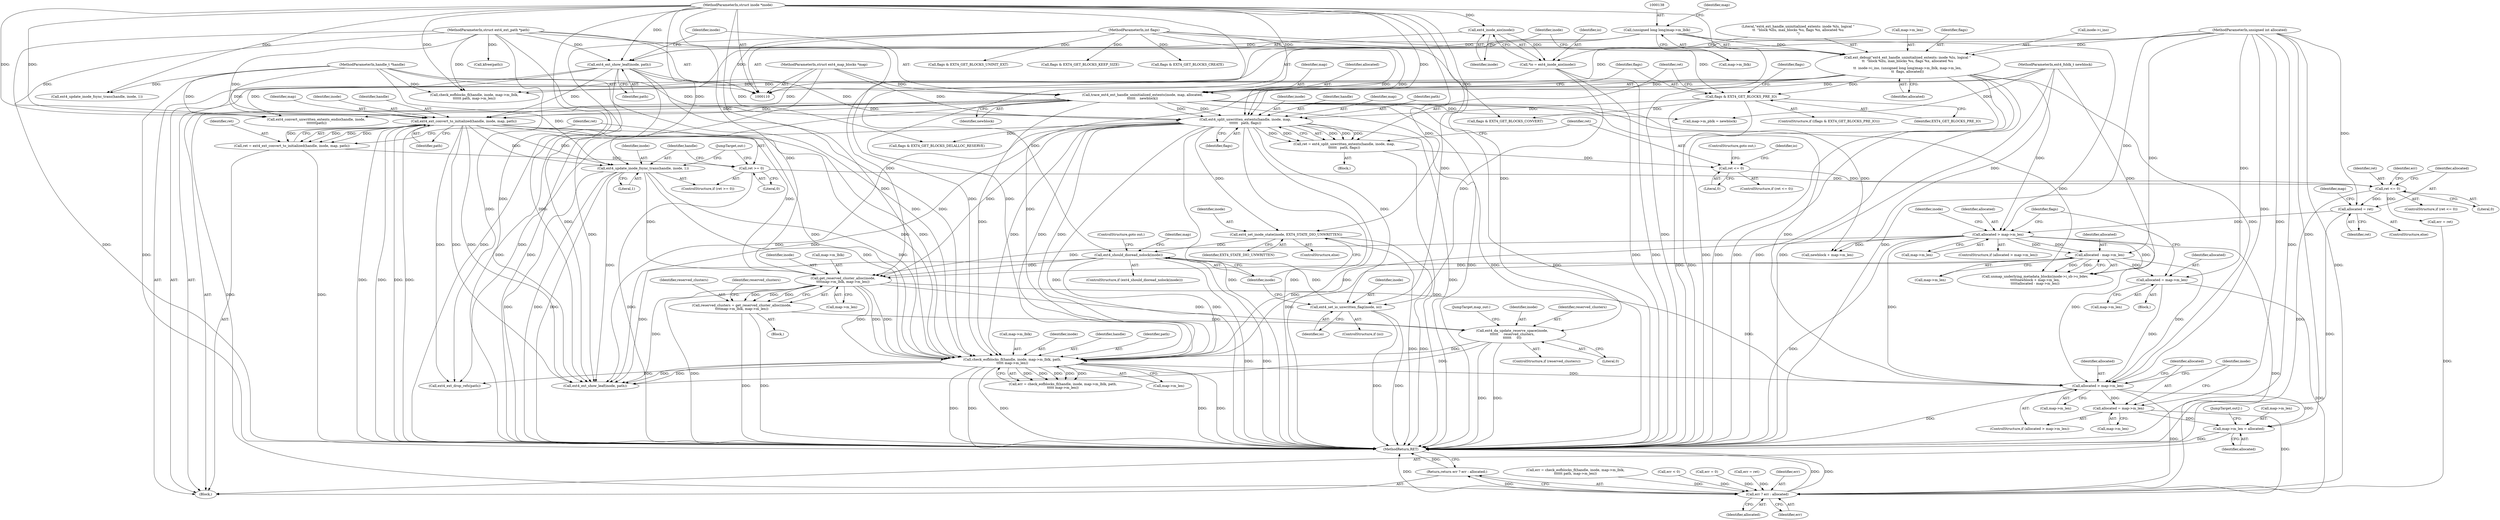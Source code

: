 digraph "0_linux_dee1f973ca341c266229faa5a1a5bb268bed3531_0@API" {
"1000367" [label="(Call,allocated = map->m_len)"];
"1000362" [label="(Call,allocated > map->m_len)"];
"1000281" [label="(Call,allocated > map->m_len)"];
"1000272" [label="(Call,allocated = ret)"];
"1000263" [label="(Call,ret <= 0)"];
"1000254" [label="(Call,ret >= 0)"];
"1000246" [label="(Call,ret = ext4_ext_convert_to_initialized(handle, inode, map, path))"];
"1000248" [label="(Call,ext4_ext_convert_to_initialized(handle, inode, map, path))"];
"1000111" [label="(MethodParameterIn,handle_t *handle)"];
"1000150" [label="(Call,trace_ext4_ext_handle_uninitialized_extents(inode, map, allocated,\n\t\t\t\t\t\t    newblock))"];
"1000147" [label="(Call,ext4_ext_show_leaf(inode, path))"];
"1000130" [label="(Call,ext4_inode_aio(inode))"];
"1000112" [label="(MethodParameterIn,struct inode *inode)"];
"1000114" [label="(MethodParameterIn,struct ext4_ext_path *path)"];
"1000113" [label="(MethodParameterIn,struct ext4_map_blocks *map)"];
"1000132" [label="(Call,ext_debug(\"ext4_ext_handle_uninitialized_extents: inode %lu, logical \"\n\t\t  \"block %llu, max_blocks %u, flags %x, allocated %u\n\",\n\t\t  inode->i_ino, (unsigned long long)map->m_lblk, map->m_len,\n\t\t  flags, allocated))"];
"1000137" [label="(Call,(unsigned long long)map->m_lblk)"];
"1000115" [label="(MethodParameterIn,int flags)"];
"1000116" [label="(MethodParameterIn,unsigned int allocated)"];
"1000117" [label="(MethodParameterIn,ext4_fsblk_t newblock)"];
"1000169" [label="(Call,ret <= 0)"];
"1000160" [label="(Call,ret = ext4_split_unwritten_extents(handle, inode, map,\n\t\t\t\t\t\t   path, flags))"];
"1000162" [label="(Call,ext4_split_unwritten_extents(handle, inode, map,\n\t\t\t\t\t\t   path, flags))"];
"1000156" [label="(Call,flags & EXT4_GET_BLOCKS_PRE_IO)"];
"1000303" [label="(Call,allocated = map->m_len)"];
"1000298" [label="(Call,allocated - map->m_len)"];
"1000345" [label="(Call,check_eofblocks_fl(handle, inode, map->m_lblk, path,\n\t\t\t\t\t map->m_len))"];
"1000257" [label="(Call,ext4_update_inode_fsync_trans(handle, inode, 1))"];
"1000183" [label="(Call,ext4_should_dioread_nolock(inode))"];
"1000179" [label="(Call,ext4_set_inode_state(inode, EXT4_STATE_DIO_UNWRITTEN))"];
"1000175" [label="(Call,ext4_set_io_unwritten_flag(inode, io))"];
"1000128" [label="(Call,*io = ext4_inode_aio(inode))"];
"1000316" [label="(Call,get_reserved_cluster_alloc(inode,\n\t\t\t\tmap->m_lblk, map->m_len))"];
"1000326" [label="(Call,ext4_da_update_reserve_space(inode,\n\t\t\t\t\t\t     reserved_clusters,\n\t\t\t\t\t\t     0))"];
"1000314" [label="(Call,reserved_clusters = get_reserved_cluster_alloc(inode,\n\t\t\t\tmap->m_lblk, map->m_len))"];
"1000380" [label="(Call,map->m_len = allocated)"];
"1000394" [label="(Call,err ? err : allocated)"];
"1000393" [label="(Return,return err ? err : allocated;)"];
"1000310" [label="(Identifier,flags)"];
"1000318" [label="(Call,map->m_lblk)"];
"1000181" [label="(Identifier,EXT4_STATE_DIO_UNWRITTEN)"];
"1000139" [label="(Call,map->m_lblk)"];
"1000177" [label="(Identifier,io)"];
"1000115" [label="(MethodParameterIn,int flags)"];
"1000321" [label="(Call,map->m_len)"];
"1000272" [label="(Call,allocated = ret)"];
"1000384" [label="(Identifier,allocated)"];
"1000113" [label="(MethodParameterIn,struct ext4_map_blocks *map)"];
"1000324" [label="(ControlStructure,if (reserved_clusters))"];
"1000325" [label="(Identifier,reserved_clusters)"];
"1000328" [label="(Identifier,reserved_clusters)"];
"1000268" [label="(Identifier,err)"];
"1000398" [label="(MethodReturn,RET)"];
"1000149" [label="(Identifier,path)"];
"1000264" [label="(Identifier,ret)"];
"1000348" [label="(Call,map->m_lblk)"];
"1000182" [label="(ControlStructure,if (ext4_should_dioread_nolock(inode)))"];
"1000343" [label="(Call,err = check_eofblocks_fl(handle, inode, map->m_lblk, path,\n\t\t\t\t\t map->m_len))"];
"1000262" [label="(ControlStructure,if (ret <= 0))"];
"1000312" [label="(Block,)"];
"1000157" [label="(Identifier,flags)"];
"1000131" [label="(Identifier,inode)"];
"1000259" [label="(Identifier,inode)"];
"1000397" [label="(Identifier,allocated)"];
"1000293" [label="(Call,newblock + map->m_len)"];
"1000211" [label="(Call,err = check_eofblocks_fl(handle, inode, map->m_lblk,\n\t\t\t\t\t\t path, map->m_len))"];
"1000253" [label="(ControlStructure,if (ret >= 0))"];
"1000248" [label="(Call,ext4_ext_convert_to_initialized(handle, inode, map, path))"];
"1000277" [label="(Identifier,map)"];
"1000158" [label="(Identifier,EXT4_GET_BLOCKS_PRE_IO)"];
"1000132" [label="(Call,ext_debug(\"ext4_ext_handle_uninitialized_extents: inode %lu, logical \"\n\t\t  \"block %llu, max_blocks %u, flags %x, allocated %u\n\",\n\t\t  inode->i_ino, (unsigned long long)map->m_lblk, map->m_len,\n\t\t  flags, allocated))"];
"1000286" [label="(Block,)"];
"1000159" [label="(Block,)"];
"1000183" [label="(Call,ext4_should_dioread_nolock(inode))"];
"1000184" [label="(Identifier,inode)"];
"1000161" [label="(Identifier,ret)"];
"1000146" [label="(Identifier,allocated)"];
"1000352" [label="(Call,map->m_len)"];
"1000338" [label="(Call,flags & EXT4_GET_BLOCKS_KEEP_SIZE)"];
"1000178" [label="(ControlStructure,else)"];
"1000375" [label="(Call,map->m_pblk = newblock)"];
"1000369" [label="(Call,map->m_len)"];
"1000385" [label="(JumpTarget,out2:)"];
"1000317" [label="(Identifier,inode)"];
"1000255" [label="(Identifier,ret)"];
"1000187" [label="(Identifier,map)"];
"1000394" [label="(Call,err ? err : allocated)"];
"1000265" [label="(Literal,0)"];
"1000190" [label="(ControlStructure,goto out;)"];
"1000258" [label="(Identifier,handle)"];
"1000251" [label="(Identifier,map)"];
"1000160" [label="(Call,ret = ext4_split_unwritten_extents(handle, inode, map,\n\t\t\t\t\t\t   path, flags))"];
"1000166" [label="(Identifier,path)"];
"1000129" [label="(Identifier,io)"];
"1000396" [label="(Identifier,err)"];
"1000174" [label="(Identifier,io)"];
"1000356" [label="(Call,err < 0)"];
"1000153" [label="(Identifier,allocated)"];
"1000167" [label="(Identifier,flags)"];
"1000130" [label="(Call,ext4_inode_aio(inode))"];
"1000235" [label="(Call,flags & EXT4_GET_BLOCKS_CREATE)"];
"1000304" [label="(Identifier,allocated)"];
"1000170" [label="(Identifier,ret)"];
"1000168" [label="(ControlStructure,if (ret <= 0))"];
"1000300" [label="(Call,map->m_len)"];
"1000330" [label="(JumpTarget,map_out:)"];
"1000180" [label="(Identifier,inode)"];
"1000373" [label="(Identifier,inode)"];
"1000361" [label="(ControlStructure,if (allocated > map->m_len))"];
"1000133" [label="(Literal,\"ext4_ext_handle_uninitialized_extents: inode %lu, logical \"\n\t\t  \"block %llu, max_blocks %u, flags %x, allocated %u\n\")"];
"1000252" [label="(Identifier,path)"];
"1000368" [label="(Identifier,allocated)"];
"1000345" [label="(Call,check_eofblocks_fl(handle, inode, map->m_lblk, path,\n\t\t\t\t\t map->m_len))"];
"1000314" [label="(Call,reserved_clusters = get_reserved_cluster_alloc(inode,\n\t\t\t\tmap->m_lblk, map->m_len))"];
"1000287" [label="(Call,unmap_underlying_metadata_blocks(inode->i_sb->s_bdev,\n\t\t\t\t\tnewblock + map->m_len,\n\t\t\t\t\tallocated - map->m_len))"];
"1000362" [label="(Call,allocated > map->m_len)"];
"1000267" [label="(Call,err = ret)"];
"1000112" [label="(MethodParameterIn,struct inode *inode)"];
"1000154" [label="(Identifier,newblock)"];
"1000347" [label="(Identifier,inode)"];
"1000193" [label="(Identifier,flags)"];
"1000263" [label="(Call,ret <= 0)"];
"1000118" [label="(Block,)"];
"1000213" [label="(Call,check_eofblocks_fl(handle, inode, map->m_lblk,\n\t\t\t\t\t\t path, map->m_len))"];
"1000155" [label="(ControlStructure,if ((flags & EXT4_GET_BLOCKS_PRE_IO)))"];
"1000111" [label="(MethodParameterIn,handle_t *handle)"];
"1000145" [label="(Identifier,flags)"];
"1000137" [label="(Call,(unsigned long long)map->m_lblk)"];
"1000381" [label="(Call,map->m_len)"];
"1000283" [label="(Call,map->m_len)"];
"1000281" [label="(Call,allocated > map->m_len)"];
"1000367" [label="(Call,allocated = map->m_len)"];
"1000315" [label="(Identifier,reserved_clusters)"];
"1000162" [label="(Call,ext4_split_unwritten_extents(handle, inode, map,\n\t\t\t\t\t\t   path, flags))"];
"1000261" [label="(JumpTarget,out:)"];
"1000117" [label="(MethodParameterIn,ext4_fsblk_t newblock)"];
"1000152" [label="(Identifier,map)"];
"1000303" [label="(Call,allocated = map->m_len)"];
"1000393" [label="(Return,return err ? err : allocated;)"];
"1000273" [label="(Identifier,allocated)"];
"1000389" [label="(Call,ext4_ext_drop_refs(path))"];
"1000164" [label="(Identifier,inode)"];
"1000147" [label="(Call,ext4_ext_show_leaf(inode, path))"];
"1000299" [label="(Identifier,allocated)"];
"1000298" [label="(Call,allocated - map->m_len)"];
"1000247" [label="(Identifier,ret)"];
"1000316" [label="(Call,get_reserved_cluster_alloc(inode,\n\t\t\t\tmap->m_lblk, map->m_len))"];
"1000391" [label="(Call,kfree(path))"];
"1000192" [label="(Call,flags & EXT4_GET_BLOCKS_CONVERT)"];
"1000271" [label="(ControlStructure,else)"];
"1000179" [label="(Call,ext4_set_inode_state(inode, EXT4_STATE_DIO_UNWRITTEN))"];
"1000124" [label="(Call,err = 0)"];
"1000169" [label="(Call,ret <= 0)"];
"1000290" [label="(Identifier,inode)"];
"1000134" [label="(Call,inode->i_ino)"];
"1000207" [label="(Call,ext4_update_inode_fsync_trans(handle, inode, 1))"];
"1000364" [label="(Call,map->m_len)"];
"1000128" [label="(Call,*io = ext4_inode_aio(inode))"];
"1000309" [label="(Call,flags & EXT4_GET_BLOCKS_DELALLOC_RESERVE)"];
"1000346" [label="(Identifier,handle)"];
"1000175" [label="(Call,ext4_set_io_unwritten_flag(inode, io))"];
"1000250" [label="(Identifier,inode)"];
"1000280" [label="(ControlStructure,if (allocated > map->m_len))"];
"1000260" [label="(Literal,1)"];
"1000224" [label="(Call,err = ret)"];
"1000329" [label="(Literal,0)"];
"1000305" [label="(Call,map->m_len)"];
"1000116" [label="(MethodParameterIn,unsigned int allocated)"];
"1000114" [label="(MethodParameterIn,struct ext4_ext_path *path)"];
"1000256" [label="(Literal,0)"];
"1000171" [label="(Literal,0)"];
"1000372" [label="(Call,ext4_ext_show_leaf(inode, path))"];
"1000156" [label="(Call,flags & EXT4_GET_BLOCKS_PRE_IO)"];
"1000173" [label="(ControlStructure,if (io))"];
"1000172" [label="(ControlStructure,goto out;)"];
"1000246" [label="(Call,ret = ext4_ext_convert_to_initialized(handle, inode, map, path))"];
"1000198" [label="(Call,ext4_convert_unwritten_extents_endio(handle, inode,\n \t\t\t\t\t\t\tpath))"];
"1000163" [label="(Identifier,handle)"];
"1000351" [label="(Identifier,path)"];
"1000257" [label="(Call,ext4_update_inode_fsync_trans(handle, inode, 1))"];
"1000326" [label="(Call,ext4_da_update_reserve_space(inode,\n\t\t\t\t\t\t     reserved_clusters,\n\t\t\t\t\t\t     0))"];
"1000148" [label="(Identifier,inode)"];
"1000176" [label="(Identifier,inode)"];
"1000363" [label="(Identifier,allocated)"];
"1000380" [label="(Call,map->m_len = allocated)"];
"1000151" [label="(Identifier,inode)"];
"1000142" [label="(Call,map->m_len)"];
"1000249" [label="(Identifier,handle)"];
"1000143" [label="(Identifier,map)"];
"1000229" [label="(Call,flags & EXT4_GET_BLOCKS_UNINIT_EXT)"];
"1000395" [label="(Identifier,err)"];
"1000327" [label="(Identifier,inode)"];
"1000165" [label="(Identifier,map)"];
"1000150" [label="(Call,trace_ext4_ext_handle_uninitialized_extents(inode, map, allocated,\n\t\t\t\t\t\t    newblock))"];
"1000254" [label="(Call,ret >= 0)"];
"1000274" [label="(Identifier,ret)"];
"1000282" [label="(Identifier,allocated)"];
"1000367" -> "1000361"  [label="AST: "];
"1000367" -> "1000369"  [label="CFG: "];
"1000368" -> "1000367"  [label="AST: "];
"1000369" -> "1000367"  [label="AST: "];
"1000373" -> "1000367"  [label="CFG: "];
"1000362" -> "1000367"  [label="DDG: "];
"1000116" -> "1000367"  [label="DDG: "];
"1000367" -> "1000380"  [label="DDG: "];
"1000367" -> "1000394"  [label="DDG: "];
"1000362" -> "1000361"  [label="AST: "];
"1000362" -> "1000364"  [label="CFG: "];
"1000363" -> "1000362"  [label="AST: "];
"1000364" -> "1000362"  [label="AST: "];
"1000368" -> "1000362"  [label="CFG: "];
"1000373" -> "1000362"  [label="CFG: "];
"1000362" -> "1000398"  [label="DDG: "];
"1000281" -> "1000362"  [label="DDG: "];
"1000281" -> "1000362"  [label="DDG: "];
"1000303" -> "1000362"  [label="DDG: "];
"1000150" -> "1000362"  [label="DDG: "];
"1000116" -> "1000362"  [label="DDG: "];
"1000132" -> "1000362"  [label="DDG: "];
"1000345" -> "1000362"  [label="DDG: "];
"1000316" -> "1000362"  [label="DDG: "];
"1000298" -> "1000362"  [label="DDG: "];
"1000362" -> "1000380"  [label="DDG: "];
"1000362" -> "1000394"  [label="DDG: "];
"1000281" -> "1000280"  [label="AST: "];
"1000281" -> "1000283"  [label="CFG: "];
"1000282" -> "1000281"  [label="AST: "];
"1000283" -> "1000281"  [label="AST: "];
"1000290" -> "1000281"  [label="CFG: "];
"1000310" -> "1000281"  [label="CFG: "];
"1000281" -> "1000398"  [label="DDG: "];
"1000272" -> "1000281"  [label="DDG: "];
"1000116" -> "1000281"  [label="DDG: "];
"1000132" -> "1000281"  [label="DDG: "];
"1000281" -> "1000287"  [label="DDG: "];
"1000281" -> "1000293"  [label="DDG: "];
"1000281" -> "1000298"  [label="DDG: "];
"1000281" -> "1000298"  [label="DDG: "];
"1000281" -> "1000316"  [label="DDG: "];
"1000281" -> "1000345"  [label="DDG: "];
"1000281" -> "1000394"  [label="DDG: "];
"1000272" -> "1000271"  [label="AST: "];
"1000272" -> "1000274"  [label="CFG: "];
"1000273" -> "1000272"  [label="AST: "];
"1000274" -> "1000272"  [label="AST: "];
"1000277" -> "1000272"  [label="CFG: "];
"1000272" -> "1000398"  [label="DDG: "];
"1000263" -> "1000272"  [label="DDG: "];
"1000116" -> "1000272"  [label="DDG: "];
"1000263" -> "1000262"  [label="AST: "];
"1000263" -> "1000265"  [label="CFG: "];
"1000264" -> "1000263"  [label="AST: "];
"1000265" -> "1000263"  [label="AST: "];
"1000268" -> "1000263"  [label="CFG: "];
"1000273" -> "1000263"  [label="CFG: "];
"1000263" -> "1000398"  [label="DDG: "];
"1000254" -> "1000263"  [label="DDG: "];
"1000169" -> "1000263"  [label="DDG: "];
"1000263" -> "1000267"  [label="DDG: "];
"1000254" -> "1000253"  [label="AST: "];
"1000254" -> "1000256"  [label="CFG: "];
"1000255" -> "1000254"  [label="AST: "];
"1000256" -> "1000254"  [label="AST: "];
"1000258" -> "1000254"  [label="CFG: "];
"1000261" -> "1000254"  [label="CFG: "];
"1000254" -> "1000398"  [label="DDG: "];
"1000246" -> "1000254"  [label="DDG: "];
"1000246" -> "1000118"  [label="AST: "];
"1000246" -> "1000248"  [label="CFG: "];
"1000247" -> "1000246"  [label="AST: "];
"1000248" -> "1000246"  [label="AST: "];
"1000255" -> "1000246"  [label="CFG: "];
"1000246" -> "1000398"  [label="DDG: "];
"1000248" -> "1000246"  [label="DDG: "];
"1000248" -> "1000246"  [label="DDG: "];
"1000248" -> "1000246"  [label="DDG: "];
"1000248" -> "1000246"  [label="DDG: "];
"1000248" -> "1000252"  [label="CFG: "];
"1000249" -> "1000248"  [label="AST: "];
"1000250" -> "1000248"  [label="AST: "];
"1000251" -> "1000248"  [label="AST: "];
"1000252" -> "1000248"  [label="AST: "];
"1000248" -> "1000398"  [label="DDG: "];
"1000248" -> "1000398"  [label="DDG: "];
"1000248" -> "1000398"  [label="DDG: "];
"1000248" -> "1000398"  [label="DDG: "];
"1000111" -> "1000248"  [label="DDG: "];
"1000150" -> "1000248"  [label="DDG: "];
"1000150" -> "1000248"  [label="DDG: "];
"1000112" -> "1000248"  [label="DDG: "];
"1000113" -> "1000248"  [label="DDG: "];
"1000147" -> "1000248"  [label="DDG: "];
"1000114" -> "1000248"  [label="DDG: "];
"1000248" -> "1000257"  [label="DDG: "];
"1000248" -> "1000257"  [label="DDG: "];
"1000248" -> "1000316"  [label="DDG: "];
"1000248" -> "1000345"  [label="DDG: "];
"1000248" -> "1000345"  [label="DDG: "];
"1000248" -> "1000345"  [label="DDG: "];
"1000248" -> "1000372"  [label="DDG: "];
"1000248" -> "1000372"  [label="DDG: "];
"1000248" -> "1000389"  [label="DDG: "];
"1000111" -> "1000110"  [label="AST: "];
"1000111" -> "1000398"  [label="DDG: "];
"1000111" -> "1000162"  [label="DDG: "];
"1000111" -> "1000198"  [label="DDG: "];
"1000111" -> "1000207"  [label="DDG: "];
"1000111" -> "1000213"  [label="DDG: "];
"1000111" -> "1000257"  [label="DDG: "];
"1000111" -> "1000345"  [label="DDG: "];
"1000150" -> "1000118"  [label="AST: "];
"1000150" -> "1000154"  [label="CFG: "];
"1000151" -> "1000150"  [label="AST: "];
"1000152" -> "1000150"  [label="AST: "];
"1000153" -> "1000150"  [label="AST: "];
"1000154" -> "1000150"  [label="AST: "];
"1000157" -> "1000150"  [label="CFG: "];
"1000150" -> "1000398"  [label="DDG: "];
"1000150" -> "1000398"  [label="DDG: "];
"1000150" -> "1000398"  [label="DDG: "];
"1000147" -> "1000150"  [label="DDG: "];
"1000112" -> "1000150"  [label="DDG: "];
"1000113" -> "1000150"  [label="DDG: "];
"1000132" -> "1000150"  [label="DDG: "];
"1000116" -> "1000150"  [label="DDG: "];
"1000117" -> "1000150"  [label="DDG: "];
"1000150" -> "1000162"  [label="DDG: "];
"1000150" -> "1000162"  [label="DDG: "];
"1000150" -> "1000198"  [label="DDG: "];
"1000150" -> "1000287"  [label="DDG: "];
"1000150" -> "1000293"  [label="DDG: "];
"1000150" -> "1000345"  [label="DDG: "];
"1000150" -> "1000372"  [label="DDG: "];
"1000150" -> "1000375"  [label="DDG: "];
"1000150" -> "1000394"  [label="DDG: "];
"1000147" -> "1000118"  [label="AST: "];
"1000147" -> "1000149"  [label="CFG: "];
"1000148" -> "1000147"  [label="AST: "];
"1000149" -> "1000147"  [label="AST: "];
"1000151" -> "1000147"  [label="CFG: "];
"1000147" -> "1000398"  [label="DDG: "];
"1000130" -> "1000147"  [label="DDG: "];
"1000112" -> "1000147"  [label="DDG: "];
"1000114" -> "1000147"  [label="DDG: "];
"1000147" -> "1000162"  [label="DDG: "];
"1000147" -> "1000198"  [label="DDG: "];
"1000147" -> "1000345"  [label="DDG: "];
"1000147" -> "1000372"  [label="DDG: "];
"1000130" -> "1000128"  [label="AST: "];
"1000130" -> "1000131"  [label="CFG: "];
"1000131" -> "1000130"  [label="AST: "];
"1000128" -> "1000130"  [label="CFG: "];
"1000130" -> "1000128"  [label="DDG: "];
"1000112" -> "1000130"  [label="DDG: "];
"1000112" -> "1000110"  [label="AST: "];
"1000112" -> "1000398"  [label="DDG: "];
"1000112" -> "1000162"  [label="DDG: "];
"1000112" -> "1000175"  [label="DDG: "];
"1000112" -> "1000179"  [label="DDG: "];
"1000112" -> "1000183"  [label="DDG: "];
"1000112" -> "1000198"  [label="DDG: "];
"1000112" -> "1000207"  [label="DDG: "];
"1000112" -> "1000213"  [label="DDG: "];
"1000112" -> "1000257"  [label="DDG: "];
"1000112" -> "1000316"  [label="DDG: "];
"1000112" -> "1000326"  [label="DDG: "];
"1000112" -> "1000345"  [label="DDG: "];
"1000112" -> "1000372"  [label="DDG: "];
"1000114" -> "1000110"  [label="AST: "];
"1000114" -> "1000398"  [label="DDG: "];
"1000114" -> "1000162"  [label="DDG: "];
"1000114" -> "1000198"  [label="DDG: "];
"1000114" -> "1000213"  [label="DDG: "];
"1000114" -> "1000345"  [label="DDG: "];
"1000114" -> "1000372"  [label="DDG: "];
"1000114" -> "1000389"  [label="DDG: "];
"1000114" -> "1000391"  [label="DDG: "];
"1000113" -> "1000110"  [label="AST: "];
"1000113" -> "1000398"  [label="DDG: "];
"1000113" -> "1000162"  [label="DDG: "];
"1000132" -> "1000118"  [label="AST: "];
"1000132" -> "1000146"  [label="CFG: "];
"1000133" -> "1000132"  [label="AST: "];
"1000134" -> "1000132"  [label="AST: "];
"1000137" -> "1000132"  [label="AST: "];
"1000142" -> "1000132"  [label="AST: "];
"1000145" -> "1000132"  [label="AST: "];
"1000146" -> "1000132"  [label="AST: "];
"1000148" -> "1000132"  [label="CFG: "];
"1000132" -> "1000398"  [label="DDG: "];
"1000132" -> "1000398"  [label="DDG: "];
"1000132" -> "1000398"  [label="DDG: "];
"1000132" -> "1000398"  [label="DDG: "];
"1000137" -> "1000132"  [label="DDG: "];
"1000115" -> "1000132"  [label="DDG: "];
"1000116" -> "1000132"  [label="DDG: "];
"1000132" -> "1000156"  [label="DDG: "];
"1000132" -> "1000213"  [label="DDG: "];
"1000132" -> "1000345"  [label="DDG: "];
"1000137" -> "1000139"  [label="CFG: "];
"1000138" -> "1000137"  [label="AST: "];
"1000139" -> "1000137"  [label="AST: "];
"1000143" -> "1000137"  [label="CFG: "];
"1000137" -> "1000398"  [label="DDG: "];
"1000137" -> "1000213"  [label="DDG: "];
"1000137" -> "1000316"  [label="DDG: "];
"1000137" -> "1000345"  [label="DDG: "];
"1000115" -> "1000110"  [label="AST: "];
"1000115" -> "1000398"  [label="DDG: "];
"1000115" -> "1000156"  [label="DDG: "];
"1000115" -> "1000162"  [label="DDG: "];
"1000115" -> "1000192"  [label="DDG: "];
"1000115" -> "1000229"  [label="DDG: "];
"1000115" -> "1000235"  [label="DDG: "];
"1000115" -> "1000309"  [label="DDG: "];
"1000115" -> "1000338"  [label="DDG: "];
"1000116" -> "1000110"  [label="AST: "];
"1000116" -> "1000398"  [label="DDG: "];
"1000116" -> "1000298"  [label="DDG: "];
"1000116" -> "1000303"  [label="DDG: "];
"1000116" -> "1000380"  [label="DDG: "];
"1000116" -> "1000394"  [label="DDG: "];
"1000117" -> "1000110"  [label="AST: "];
"1000117" -> "1000398"  [label="DDG: "];
"1000117" -> "1000287"  [label="DDG: "];
"1000117" -> "1000293"  [label="DDG: "];
"1000117" -> "1000375"  [label="DDG: "];
"1000169" -> "1000168"  [label="AST: "];
"1000169" -> "1000171"  [label="CFG: "];
"1000170" -> "1000169"  [label="AST: "];
"1000171" -> "1000169"  [label="AST: "];
"1000172" -> "1000169"  [label="CFG: "];
"1000174" -> "1000169"  [label="CFG: "];
"1000160" -> "1000169"  [label="DDG: "];
"1000160" -> "1000159"  [label="AST: "];
"1000160" -> "1000162"  [label="CFG: "];
"1000161" -> "1000160"  [label="AST: "];
"1000162" -> "1000160"  [label="AST: "];
"1000170" -> "1000160"  [label="CFG: "];
"1000160" -> "1000398"  [label="DDG: "];
"1000162" -> "1000160"  [label="DDG: "];
"1000162" -> "1000160"  [label="DDG: "];
"1000162" -> "1000160"  [label="DDG: "];
"1000162" -> "1000160"  [label="DDG: "];
"1000162" -> "1000160"  [label="DDG: "];
"1000162" -> "1000167"  [label="CFG: "];
"1000163" -> "1000162"  [label="AST: "];
"1000164" -> "1000162"  [label="AST: "];
"1000165" -> "1000162"  [label="AST: "];
"1000166" -> "1000162"  [label="AST: "];
"1000167" -> "1000162"  [label="AST: "];
"1000162" -> "1000398"  [label="DDG: "];
"1000162" -> "1000398"  [label="DDG: "];
"1000162" -> "1000398"  [label="DDG: "];
"1000162" -> "1000398"  [label="DDG: "];
"1000162" -> "1000398"  [label="DDG: "];
"1000156" -> "1000162"  [label="DDG: "];
"1000162" -> "1000175"  [label="DDG: "];
"1000162" -> "1000179"  [label="DDG: "];
"1000162" -> "1000309"  [label="DDG: "];
"1000162" -> "1000316"  [label="DDG: "];
"1000162" -> "1000345"  [label="DDG: "];
"1000162" -> "1000345"  [label="DDG: "];
"1000162" -> "1000345"  [label="DDG: "];
"1000162" -> "1000372"  [label="DDG: "];
"1000162" -> "1000372"  [label="DDG: "];
"1000162" -> "1000389"  [label="DDG: "];
"1000156" -> "1000155"  [label="AST: "];
"1000156" -> "1000158"  [label="CFG: "];
"1000157" -> "1000156"  [label="AST: "];
"1000158" -> "1000156"  [label="AST: "];
"1000161" -> "1000156"  [label="CFG: "];
"1000193" -> "1000156"  [label="CFG: "];
"1000156" -> "1000398"  [label="DDG: "];
"1000156" -> "1000398"  [label="DDG: "];
"1000156" -> "1000192"  [label="DDG: "];
"1000303" -> "1000286"  [label="AST: "];
"1000303" -> "1000305"  [label="CFG: "];
"1000304" -> "1000303"  [label="AST: "];
"1000305" -> "1000303"  [label="AST: "];
"1000310" -> "1000303"  [label="CFG: "];
"1000298" -> "1000303"  [label="DDG: "];
"1000303" -> "1000394"  [label="DDG: "];
"1000298" -> "1000287"  [label="AST: "];
"1000298" -> "1000300"  [label="CFG: "];
"1000299" -> "1000298"  [label="AST: "];
"1000300" -> "1000298"  [label="AST: "];
"1000287" -> "1000298"  [label="CFG: "];
"1000298" -> "1000287"  [label="DDG: "];
"1000298" -> "1000287"  [label="DDG: "];
"1000298" -> "1000316"  [label="DDG: "];
"1000298" -> "1000345"  [label="DDG: "];
"1000345" -> "1000343"  [label="AST: "];
"1000345" -> "1000352"  [label="CFG: "];
"1000346" -> "1000345"  [label="AST: "];
"1000347" -> "1000345"  [label="AST: "];
"1000348" -> "1000345"  [label="AST: "];
"1000351" -> "1000345"  [label="AST: "];
"1000352" -> "1000345"  [label="AST: "];
"1000343" -> "1000345"  [label="CFG: "];
"1000345" -> "1000398"  [label="DDG: "];
"1000345" -> "1000398"  [label="DDG: "];
"1000345" -> "1000398"  [label="DDG: "];
"1000345" -> "1000398"  [label="DDG: "];
"1000345" -> "1000398"  [label="DDG: "];
"1000345" -> "1000343"  [label="DDG: "];
"1000345" -> "1000343"  [label="DDG: "];
"1000345" -> "1000343"  [label="DDG: "];
"1000345" -> "1000343"  [label="DDG: "];
"1000345" -> "1000343"  [label="DDG: "];
"1000257" -> "1000345"  [label="DDG: "];
"1000257" -> "1000345"  [label="DDG: "];
"1000183" -> "1000345"  [label="DDG: "];
"1000316" -> "1000345"  [label="DDG: "];
"1000316" -> "1000345"  [label="DDG: "];
"1000316" -> "1000345"  [label="DDG: "];
"1000326" -> "1000345"  [label="DDG: "];
"1000345" -> "1000372"  [label="DDG: "];
"1000345" -> "1000372"  [label="DDG: "];
"1000345" -> "1000389"  [label="DDG: "];
"1000257" -> "1000253"  [label="AST: "];
"1000257" -> "1000260"  [label="CFG: "];
"1000258" -> "1000257"  [label="AST: "];
"1000259" -> "1000257"  [label="AST: "];
"1000260" -> "1000257"  [label="AST: "];
"1000261" -> "1000257"  [label="CFG: "];
"1000257" -> "1000398"  [label="DDG: "];
"1000257" -> "1000398"  [label="DDG: "];
"1000257" -> "1000398"  [label="DDG: "];
"1000257" -> "1000316"  [label="DDG: "];
"1000257" -> "1000372"  [label="DDG: "];
"1000183" -> "1000182"  [label="AST: "];
"1000183" -> "1000184"  [label="CFG: "];
"1000184" -> "1000183"  [label="AST: "];
"1000187" -> "1000183"  [label="CFG: "];
"1000190" -> "1000183"  [label="CFG: "];
"1000183" -> "1000398"  [label="DDG: "];
"1000183" -> "1000398"  [label="DDG: "];
"1000179" -> "1000183"  [label="DDG: "];
"1000175" -> "1000183"  [label="DDG: "];
"1000183" -> "1000316"  [label="DDG: "];
"1000183" -> "1000372"  [label="DDG: "];
"1000179" -> "1000178"  [label="AST: "];
"1000179" -> "1000181"  [label="CFG: "];
"1000180" -> "1000179"  [label="AST: "];
"1000181" -> "1000179"  [label="AST: "];
"1000184" -> "1000179"  [label="CFG: "];
"1000179" -> "1000398"  [label="DDG: "];
"1000179" -> "1000398"  [label="DDG: "];
"1000175" -> "1000173"  [label="AST: "];
"1000175" -> "1000177"  [label="CFG: "];
"1000176" -> "1000175"  [label="AST: "];
"1000177" -> "1000175"  [label="AST: "];
"1000184" -> "1000175"  [label="CFG: "];
"1000175" -> "1000398"  [label="DDG: "];
"1000175" -> "1000398"  [label="DDG: "];
"1000128" -> "1000175"  [label="DDG: "];
"1000128" -> "1000118"  [label="AST: "];
"1000129" -> "1000128"  [label="AST: "];
"1000133" -> "1000128"  [label="CFG: "];
"1000128" -> "1000398"  [label="DDG: "];
"1000128" -> "1000398"  [label="DDG: "];
"1000316" -> "1000314"  [label="AST: "];
"1000316" -> "1000321"  [label="CFG: "];
"1000317" -> "1000316"  [label="AST: "];
"1000318" -> "1000316"  [label="AST: "];
"1000321" -> "1000316"  [label="AST: "];
"1000314" -> "1000316"  [label="CFG: "];
"1000316" -> "1000398"  [label="DDG: "];
"1000316" -> "1000314"  [label="DDG: "];
"1000316" -> "1000314"  [label="DDG: "];
"1000316" -> "1000314"  [label="DDG: "];
"1000316" -> "1000326"  [label="DDG: "];
"1000316" -> "1000372"  [label="DDG: "];
"1000326" -> "1000324"  [label="AST: "];
"1000326" -> "1000329"  [label="CFG: "];
"1000327" -> "1000326"  [label="AST: "];
"1000328" -> "1000326"  [label="AST: "];
"1000329" -> "1000326"  [label="AST: "];
"1000330" -> "1000326"  [label="CFG: "];
"1000326" -> "1000398"  [label="DDG: "];
"1000326" -> "1000398"  [label="DDG: "];
"1000314" -> "1000326"  [label="DDG: "];
"1000326" -> "1000372"  [label="DDG: "];
"1000314" -> "1000312"  [label="AST: "];
"1000315" -> "1000314"  [label="AST: "];
"1000325" -> "1000314"  [label="CFG: "];
"1000314" -> "1000398"  [label="DDG: "];
"1000314" -> "1000398"  [label="DDG: "];
"1000380" -> "1000118"  [label="AST: "];
"1000380" -> "1000384"  [label="CFG: "];
"1000381" -> "1000380"  [label="AST: "];
"1000384" -> "1000380"  [label="AST: "];
"1000385" -> "1000380"  [label="CFG: "];
"1000380" -> "1000398"  [label="DDG: "];
"1000394" -> "1000393"  [label="AST: "];
"1000394" -> "1000396"  [label="CFG: "];
"1000394" -> "1000397"  [label="CFG: "];
"1000395" -> "1000394"  [label="AST: "];
"1000396" -> "1000394"  [label="AST: "];
"1000397" -> "1000394"  [label="AST: "];
"1000393" -> "1000394"  [label="CFG: "];
"1000394" -> "1000398"  [label="DDG: "];
"1000394" -> "1000398"  [label="DDG: "];
"1000394" -> "1000398"  [label="DDG: "];
"1000394" -> "1000393"  [label="DDG: "];
"1000224" -> "1000394"  [label="DDG: "];
"1000124" -> "1000394"  [label="DDG: "];
"1000356" -> "1000394"  [label="DDG: "];
"1000267" -> "1000394"  [label="DDG: "];
"1000211" -> "1000394"  [label="DDG: "];
"1000393" -> "1000118"  [label="AST: "];
"1000398" -> "1000393"  [label="CFG: "];
"1000393" -> "1000398"  [label="DDG: "];
}
